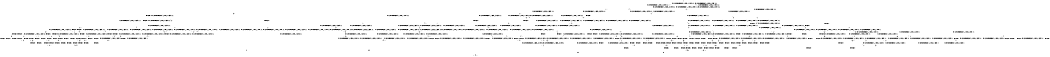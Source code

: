 digraph BCG {
size = "7, 10.5";
center = TRUE;
node [shape = circle];
0 [peripheries = 2];
0 -> 1 [label = "EX !0 !ATOMIC_EXCH_BRANCH (1, +0, TRUE, +0, 1, TRUE) !:0:1:2:"];
0 -> 2 [label = "EX !1 !ATOMIC_EXCH_BRANCH (1, +1, TRUE, +0, 2, TRUE) !:0:1:2:"];
0 -> 3 [label = "EX !2 !ATOMIC_EXCH_BRANCH (1, +0, FALSE, +0, 3, TRUE) !:0:1:2:"];
0 -> 4 [label = "EX !0 !ATOMIC_EXCH_BRANCH (1, +0, TRUE, +0, 1, TRUE) !:0:1:2:"];
1 -> 5 [label = "EX !2 !ATOMIC_EXCH_BRANCH (1, +0, FALSE, +0, 3, TRUE) !:0:1:2:"];
2 -> 6 [label = "EX !0 !ATOMIC_EXCH_BRANCH (1, +0, TRUE, +0, 1, FALSE) !:0:1:2:"];
2 -> 7 [label = "TERMINATE !1"];
2 -> 8 [label = "EX !2 !ATOMIC_EXCH_BRANCH (1, +0, FALSE, +0, 3, FALSE) !:0:1:2:"];
2 -> 9 [label = "EX !0 !ATOMIC_EXCH_BRANCH (1, +0, TRUE, +0, 1, FALSE) !:0:1:2:"];
3 -> 10 [label = "EX !0 !ATOMIC_EXCH_BRANCH (1, +0, TRUE, +0, 1, TRUE) !:0:1:2:"];
3 -> 11 [label = "TERMINATE !2"];
3 -> 12 [label = "EX !1 !ATOMIC_EXCH_BRANCH (1, +1, TRUE, +0, 2, TRUE) !:0:1:2:"];
3 -> 13 [label = "EX !0 !ATOMIC_EXCH_BRANCH (1, +0, TRUE, +0, 1, TRUE) !:0:1:2:"];
4 -> 5 [label = "EX !2 !ATOMIC_EXCH_BRANCH (1, +0, FALSE, +0, 3, TRUE) !:0:1:2:"];
4 -> 14 [label = "EX !1 !ATOMIC_EXCH_BRANCH (1, +1, TRUE, +0, 2, TRUE) !:0:1:2:"];
4 -> 15 [label = "EX !2 !ATOMIC_EXCH_BRANCH (1, +0, FALSE, +0, 3, TRUE) !:0:1:2:"];
4 -> 4 [label = "EX !0 !ATOMIC_EXCH_BRANCH (1, +0, TRUE, +0, 1, TRUE) !:0:1:2:"];
5 -> 10 [label = "EX !0 !ATOMIC_EXCH_BRANCH (1, +0, TRUE, +0, 1, TRUE) !:0:1:2:"];
6 -> 16 [label = "EX !2 !ATOMIC_EXCH_BRANCH (1, +0, FALSE, +0, 3, TRUE) !:0:1:2:"];
7 -> 17 [label = "EX !0 !ATOMIC_EXCH_BRANCH (1, +0, TRUE, +0, 1, FALSE) !:0:2:"];
7 -> 18 [label = "EX !2 !ATOMIC_EXCH_BRANCH (1, +0, FALSE, +0, 3, FALSE) !:0:2:"];
7 -> 19 [label = "EX !0 !ATOMIC_EXCH_BRANCH (1, +0, TRUE, +0, 1, FALSE) !:0:2:"];
8 -> 20 [label = "EX !2 !ATOMIC_EXCH_BRANCH (1, +1, TRUE, +1, 1, TRUE) !:0:1:2:"];
8 -> 21 [label = "TERMINATE !1"];
8 -> 22 [label = "EX !0 !ATOMIC_EXCH_BRANCH (1, +0, TRUE, +0, 1, FALSE) !:0:1:2:"];
8 -> 23 [label = "EX !2 !ATOMIC_EXCH_BRANCH (1, +1, TRUE, +1, 1, TRUE) !:0:1:2:"];
9 -> 16 [label = "EX !2 !ATOMIC_EXCH_BRANCH (1, +0, FALSE, +0, 3, TRUE) !:0:1:2:"];
9 -> 24 [label = "TERMINATE !1"];
9 -> 25 [label = "TERMINATE !0"];
9 -> 26 [label = "EX !2 !ATOMIC_EXCH_BRANCH (1, +0, FALSE, +0, 3, TRUE) !:0:1:2:"];
10 -> 27 [label = "EX !1 !ATOMIC_EXCH_BRANCH (1, +1, TRUE, +0, 2, TRUE) !:0:1:2:"];
11 -> 28 [label = "EX !0 !ATOMIC_EXCH_BRANCH (1, +0, TRUE, +0, 1, TRUE) !:0:1:"];
11 -> 29 [label = "EX !1 !ATOMIC_EXCH_BRANCH (1, +1, TRUE, +0, 2, TRUE) !:0:1:"];
11 -> 30 [label = "EX !0 !ATOMIC_EXCH_BRANCH (1, +0, TRUE, +0, 1, TRUE) !:0:1:"];
12 -> 31 [label = "EX !0 !ATOMIC_EXCH_BRANCH (1, +0, TRUE, +0, 1, FALSE) !:0:1:2:"];
12 -> 32 [label = "TERMINATE !1"];
12 -> 33 [label = "TERMINATE !2"];
12 -> 34 [label = "EX !0 !ATOMIC_EXCH_BRANCH (1, +0, TRUE, +0, 1, FALSE) !:0:1:2:"];
13 -> 27 [label = "EX !1 !ATOMIC_EXCH_BRANCH (1, +1, TRUE, +0, 2, TRUE) !:0:1:2:"];
13 -> 35 [label = "TERMINATE !2"];
13 -> 36 [label = "EX !1 !ATOMIC_EXCH_BRANCH (1, +1, TRUE, +0, 2, TRUE) !:0:1:2:"];
13 -> 13 [label = "EX !0 !ATOMIC_EXCH_BRANCH (1, +0, TRUE, +0, 1, TRUE) !:0:1:2:"];
14 -> 6 [label = "EX !0 !ATOMIC_EXCH_BRANCH (1, +0, TRUE, +0, 1, FALSE) !:0:1:2:"];
14 -> 37 [label = "TERMINATE !1"];
14 -> 38 [label = "EX !2 !ATOMIC_EXCH_BRANCH (1, +0, FALSE, +0, 3, FALSE) !:0:1:2:"];
14 -> 9 [label = "EX !0 !ATOMIC_EXCH_BRANCH (1, +0, TRUE, +0, 1, FALSE) !:0:1:2:"];
15 -> 10 [label = "EX !0 !ATOMIC_EXCH_BRANCH (1, +0, TRUE, +0, 1, TRUE) !:0:1:2:"];
15 -> 35 [label = "TERMINATE !2"];
15 -> 36 [label = "EX !1 !ATOMIC_EXCH_BRANCH (1, +1, TRUE, +0, 2, TRUE) !:0:1:2:"];
15 -> 13 [label = "EX !0 !ATOMIC_EXCH_BRANCH (1, +0, TRUE, +0, 1, TRUE) !:0:1:2:"];
16 -> 39 [label = "TERMINATE !0"];
17 -> 40 [label = "EX !2 !ATOMIC_EXCH_BRANCH (1, +0, FALSE, +0, 3, TRUE) !:0:2:"];
18 -> 41 [label = "EX !2 !ATOMIC_EXCH_BRANCH (1, +1, TRUE, +1, 1, TRUE) !:0:2:"];
18 -> 42 [label = "EX !0 !ATOMIC_EXCH_BRANCH (1, +0, TRUE, +0, 1, FALSE) !:0:2:"];
18 -> 43 [label = "EX !2 !ATOMIC_EXCH_BRANCH (1, +1, TRUE, +1, 1, TRUE) !:0:2:"];
19 -> 40 [label = "EX !2 !ATOMIC_EXCH_BRANCH (1, +0, FALSE, +0, 3, TRUE) !:0:2:"];
19 -> 44 [label = "TERMINATE !0"];
19 -> 45 [label = "EX !2 !ATOMIC_EXCH_BRANCH (1, +0, FALSE, +0, 3, TRUE) !:0:2:"];
20 -> 46 [label = "EX !0 !ATOMIC_EXCH_BRANCH (1, +0, TRUE, +0, 1, FALSE) !:0:1:2:"];
21 -> 41 [label = "EX !2 !ATOMIC_EXCH_BRANCH (1, +1, TRUE, +1, 1, TRUE) !:0:2:"];
21 -> 42 [label = "EX !0 !ATOMIC_EXCH_BRANCH (1, +0, TRUE, +0, 1, FALSE) !:0:2:"];
21 -> 43 [label = "EX !2 !ATOMIC_EXCH_BRANCH (1, +1, TRUE, +1, 1, TRUE) !:0:2:"];
22 -> 47 [label = "EX !2 !ATOMIC_EXCH_BRANCH (1, +1, TRUE, +1, 1, FALSE) !:0:1:2:"];
22 -> 48 [label = "TERMINATE !1"];
22 -> 49 [label = "TERMINATE !0"];
22 -> 50 [label = "EX !2 !ATOMIC_EXCH_BRANCH (1, +1, TRUE, +1, 1, FALSE) !:0:1:2:"];
23 -> 46 [label = "EX !0 !ATOMIC_EXCH_BRANCH (1, +0, TRUE, +0, 1, FALSE) !:0:1:2:"];
23 -> 51 [label = "TERMINATE !1"];
23 -> 52 [label = "EX !0 !ATOMIC_EXCH_BRANCH (1, +0, TRUE, +0, 1, FALSE) !:0:1:2:"];
23 -> 8 [label = "EX !2 !ATOMIC_EXCH_BRANCH (1, +0, FALSE, +0, 3, FALSE) !:0:1:2:"];
24 -> 40 [label = "EX !2 !ATOMIC_EXCH_BRANCH (1, +0, FALSE, +0, 3, TRUE) !:0:2:"];
24 -> 44 [label = "TERMINATE !0"];
24 -> 45 [label = "EX !2 !ATOMIC_EXCH_BRANCH (1, +0, FALSE, +0, 3, TRUE) !:0:2:"];
25 -> 53 [label = "EX !2 !ATOMIC_EXCH_BRANCH (1, +0, FALSE, +0, 3, TRUE) !:1:2:"];
25 -> 44 [label = "TERMINATE !1"];
25 -> 54 [label = "EX !2 !ATOMIC_EXCH_BRANCH (1, +0, FALSE, +0, 3, TRUE) !:1:2:"];
26 -> 39 [label = "TERMINATE !0"];
26 -> 55 [label = "TERMINATE !1"];
26 -> 56 [label = "TERMINATE !2"];
26 -> 57 [label = "TERMINATE !0"];
27 -> 31 [label = "EX !0 !ATOMIC_EXCH_BRANCH (1, +0, TRUE, +0, 1, FALSE) !:0:1:2:"];
28 -> 58 [label = "EX !1 !ATOMIC_EXCH_BRANCH (1, +1, TRUE, +0, 2, TRUE) !:0:1:"];
29 -> 59 [label = "EX !0 !ATOMIC_EXCH_BRANCH (1, +0, TRUE, +0, 1, FALSE) !:0:1:"];
29 -> 60 [label = "TERMINATE !1"];
29 -> 61 [label = "EX !0 !ATOMIC_EXCH_BRANCH (1, +0, TRUE, +0, 1, FALSE) !:0:1:"];
30 -> 58 [label = "EX !1 !ATOMIC_EXCH_BRANCH (1, +1, TRUE, +0, 2, TRUE) !:0:1:"];
30 -> 62 [label = "EX !1 !ATOMIC_EXCH_BRANCH (1, +1, TRUE, +0, 2, TRUE) !:0:1:"];
30 -> 30 [label = "EX !0 !ATOMIC_EXCH_BRANCH (1, +0, TRUE, +0, 1, TRUE) !:0:1:"];
31 -> 39 [label = "TERMINATE !0"];
32 -> 63 [label = "EX !0 !ATOMIC_EXCH_BRANCH (1, +0, TRUE, +0, 1, FALSE) !:0:2:"];
32 -> 60 [label = "TERMINATE !2"];
32 -> 64 [label = "EX !0 !ATOMIC_EXCH_BRANCH (1, +0, TRUE, +0, 1, FALSE) !:0:2:"];
33 -> 59 [label = "EX !0 !ATOMIC_EXCH_BRANCH (1, +0, TRUE, +0, 1, FALSE) !:0:1:"];
33 -> 60 [label = "TERMINATE !1"];
33 -> 61 [label = "EX !0 !ATOMIC_EXCH_BRANCH (1, +0, TRUE, +0, 1, FALSE) !:0:1:"];
34 -> 39 [label = "TERMINATE !0"];
34 -> 55 [label = "TERMINATE !1"];
34 -> 56 [label = "TERMINATE !2"];
34 -> 57 [label = "TERMINATE !0"];
35 -> 28 [label = "EX !0 !ATOMIC_EXCH_BRANCH (1, +0, TRUE, +0, 1, TRUE) !:0:1:"];
35 -> 62 [label = "EX !1 !ATOMIC_EXCH_BRANCH (1, +1, TRUE, +0, 2, TRUE) !:0:1:"];
35 -> 30 [label = "EX !0 !ATOMIC_EXCH_BRANCH (1, +0, TRUE, +0, 1, TRUE) !:0:1:"];
36 -> 31 [label = "EX !0 !ATOMIC_EXCH_BRANCH (1, +0, TRUE, +0, 1, FALSE) !:0:1:2:"];
36 -> 65 [label = "TERMINATE !1"];
36 -> 66 [label = "TERMINATE !2"];
36 -> 34 [label = "EX !0 !ATOMIC_EXCH_BRANCH (1, +0, TRUE, +0, 1, FALSE) !:0:1:2:"];
37 -> 17 [label = "EX !0 !ATOMIC_EXCH_BRANCH (1, +0, TRUE, +0, 1, FALSE) !:0:2:"];
37 -> 67 [label = "EX !2 !ATOMIC_EXCH_BRANCH (1, +0, FALSE, +0, 3, FALSE) !:0:2:"];
37 -> 19 [label = "EX !0 !ATOMIC_EXCH_BRANCH (1, +0, TRUE, +0, 1, FALSE) !:0:2:"];
38 -> 68 [label = "EX !0 !ATOMIC_EXCH_BRANCH (1, +0, TRUE, +0, 1, FALSE) !:0:1:2:"];
38 -> 69 [label = "TERMINATE !1"];
38 -> 70 [label = "EX !2 !ATOMIC_EXCH_BRANCH (1, +1, TRUE, +1, 1, TRUE) !:0:1:2:"];
38 -> 22 [label = "EX !0 !ATOMIC_EXCH_BRANCH (1, +0, TRUE, +0, 1, FALSE) !:0:1:2:"];
39 -> 71 [label = "TERMINATE !2"];
40 -> 72 [label = "TERMINATE !0"];
41 -> 73 [label = "EX !0 !ATOMIC_EXCH_BRANCH (1, +0, TRUE, +0, 1, FALSE) !:0:2:"];
42 -> 74 [label = "EX !2 !ATOMIC_EXCH_BRANCH (1, +1, TRUE, +1, 1, FALSE) !:0:2:"];
42 -> 75 [label = "TERMINATE !0"];
42 -> 76 [label = "EX !2 !ATOMIC_EXCH_BRANCH (1, +1, TRUE, +1, 1, FALSE) !:0:2:"];
43 -> 73 [label = "EX !0 !ATOMIC_EXCH_BRANCH (1, +0, TRUE, +0, 1, FALSE) !:0:2:"];
43 -> 77 [label = "EX !0 !ATOMIC_EXCH_BRANCH (1, +0, TRUE, +0, 1, FALSE) !:0:2:"];
43 -> 18 [label = "EX !2 !ATOMIC_EXCH_BRANCH (1, +0, FALSE, +0, 3, FALSE) !:0:2:"];
44 -> 78 [label = "EX !2 !ATOMIC_EXCH_BRANCH (1, +0, FALSE, +0, 3, TRUE) !:2:"];
44 -> 79 [label = "EX !2 !ATOMIC_EXCH_BRANCH (1, +0, FALSE, +0, 3, TRUE) !:2:"];
45 -> 72 [label = "TERMINATE !0"];
45 -> 80 [label = "TERMINATE !2"];
45 -> 81 [label = "TERMINATE !0"];
46 -> 16 [label = "EX !2 !ATOMIC_EXCH_BRANCH (1, +0, FALSE, +0, 3, TRUE) !:0:1:2:"];
47 -> 82 [label = "TERMINATE !0"];
48 -> 74 [label = "EX !2 !ATOMIC_EXCH_BRANCH (1, +1, TRUE, +1, 1, FALSE) !:0:2:"];
48 -> 75 [label = "TERMINATE !0"];
48 -> 76 [label = "EX !2 !ATOMIC_EXCH_BRANCH (1, +1, TRUE, +1, 1, FALSE) !:0:2:"];
49 -> 83 [label = "EX !2 !ATOMIC_EXCH_BRANCH (1, +1, TRUE, +1, 1, FALSE) !:1:2:"];
49 -> 75 [label = "TERMINATE !1"];
49 -> 84 [label = "EX !2 !ATOMIC_EXCH_BRANCH (1, +1, TRUE, +1, 1, FALSE) !:1:2:"];
50 -> 82 [label = "TERMINATE !0"];
50 -> 85 [label = "TERMINATE !1"];
50 -> 86 [label = "TERMINATE !2"];
50 -> 87 [label = "TERMINATE !0"];
51 -> 88 [label = "EX !2 !ATOMIC_EXCH_BRANCH (1, +0, FALSE, +0, 3, FALSE) !:0:2:"];
51 -> 77 [label = "EX !0 !ATOMIC_EXCH_BRANCH (1, +0, TRUE, +0, 1, FALSE) !:0:2:"];
51 -> 18 [label = "EX !2 !ATOMIC_EXCH_BRANCH (1, +0, FALSE, +0, 3, FALSE) !:0:2:"];
52 -> 16 [label = "EX !2 !ATOMIC_EXCH_BRANCH (1, +0, FALSE, +0, 3, TRUE) !:0:1:2:"];
52 -> 89 [label = "TERMINATE !1"];
52 -> 90 [label = "TERMINATE !0"];
52 -> 26 [label = "EX !2 !ATOMIC_EXCH_BRANCH (1, +0, FALSE, +0, 3, TRUE) !:0:1:2:"];
53 -> 71 [label = "TERMINATE !2"];
54 -> 71 [label = "TERMINATE !2"];
54 -> 81 [label = "TERMINATE !1"];
54 -> 91 [label = "TERMINATE !2"];
55 -> 72 [label = "TERMINATE !0"];
55 -> 80 [label = "TERMINATE !2"];
55 -> 81 [label = "TERMINATE !0"];
56 -> 71 [label = "TERMINATE !0"];
56 -> 80 [label = "TERMINATE !1"];
56 -> 91 [label = "TERMINATE !0"];
57 -> 71 [label = "TERMINATE !2"];
57 -> 81 [label = "TERMINATE !1"];
57 -> 91 [label = "TERMINATE !2"];
58 -> 59 [label = "EX !0 !ATOMIC_EXCH_BRANCH (1, +0, TRUE, +0, 1, FALSE) !:0:1:"];
59 -> 71 [label = "TERMINATE !0"];
60 -> 92 [label = "EX !0 !ATOMIC_EXCH_BRANCH (1, +0, TRUE, +0, 1, FALSE) !:0:"];
60 -> 93 [label = "EX !0 !ATOMIC_EXCH_BRANCH (1, +0, TRUE, +0, 1, FALSE) !:0:"];
61 -> 71 [label = "TERMINATE !0"];
61 -> 80 [label = "TERMINATE !1"];
61 -> 91 [label = "TERMINATE !0"];
62 -> 59 [label = "EX !0 !ATOMIC_EXCH_BRANCH (1, +0, TRUE, +0, 1, FALSE) !:0:1:"];
62 -> 94 [label = "TERMINATE !1"];
62 -> 61 [label = "EX !0 !ATOMIC_EXCH_BRANCH (1, +0, TRUE, +0, 1, FALSE) !:0:1:"];
63 -> 72 [label = "TERMINATE !0"];
64 -> 72 [label = "TERMINATE !0"];
64 -> 80 [label = "TERMINATE !2"];
64 -> 81 [label = "TERMINATE !0"];
65 -> 63 [label = "EX !0 !ATOMIC_EXCH_BRANCH (1, +0, TRUE, +0, 1, FALSE) !:0:2:"];
65 -> 94 [label = "TERMINATE !2"];
65 -> 64 [label = "EX !0 !ATOMIC_EXCH_BRANCH (1, +0, TRUE, +0, 1, FALSE) !:0:2:"];
66 -> 59 [label = "EX !0 !ATOMIC_EXCH_BRANCH (1, +0, TRUE, +0, 1, FALSE) !:0:1:"];
66 -> 94 [label = "TERMINATE !1"];
66 -> 61 [label = "EX !0 !ATOMIC_EXCH_BRANCH (1, +0, TRUE, +0, 1, FALSE) !:0:1:"];
67 -> 95 [label = "EX !0 !ATOMIC_EXCH_BRANCH (1, +0, TRUE, +0, 1, FALSE) !:0:2:"];
67 -> 96 [label = "EX !2 !ATOMIC_EXCH_BRANCH (1, +1, TRUE, +1, 1, TRUE) !:0:2:"];
67 -> 42 [label = "EX !0 !ATOMIC_EXCH_BRANCH (1, +0, TRUE, +0, 1, FALSE) !:0:2:"];
68 -> 47 [label = "EX !2 !ATOMIC_EXCH_BRANCH (1, +1, TRUE, +1, 1, FALSE) !:0:1:2:"];
69 -> 95 [label = "EX !0 !ATOMIC_EXCH_BRANCH (1, +0, TRUE, +0, 1, FALSE) !:0:2:"];
69 -> 96 [label = "EX !2 !ATOMIC_EXCH_BRANCH (1, +1, TRUE, +1, 1, TRUE) !:0:2:"];
69 -> 42 [label = "EX !0 !ATOMIC_EXCH_BRANCH (1, +0, TRUE, +0, 1, FALSE) !:0:2:"];
70 -> 46 [label = "EX !0 !ATOMIC_EXCH_BRANCH (1, +0, TRUE, +0, 1, FALSE) !:0:1:2:"];
70 -> 97 [label = "TERMINATE !1"];
70 -> 38 [label = "EX !2 !ATOMIC_EXCH_BRANCH (1, +0, FALSE, +0, 3, FALSE) !:0:1:2:"];
70 -> 52 [label = "EX !0 !ATOMIC_EXCH_BRANCH (1, +0, TRUE, +0, 1, FALSE) !:0:1:2:"];
71 -> 98 [label = "TERMINATE !1"];
72 -> 98 [label = "TERMINATE !2"];
73 -> 40 [label = "EX !2 !ATOMIC_EXCH_BRANCH (1, +0, FALSE, +0, 3, TRUE) !:0:2:"];
74 -> 99 [label = "TERMINATE !0"];
75 -> 100 [label = "EX !2 !ATOMIC_EXCH_BRANCH (1, +1, TRUE, +1, 1, FALSE) !:2:"];
75 -> 101 [label = "EX !2 !ATOMIC_EXCH_BRANCH (1, +1, TRUE, +1, 1, FALSE) !:2:"];
76 -> 99 [label = "TERMINATE !0"];
76 -> 102 [label = "TERMINATE !2"];
76 -> 103 [label = "TERMINATE !0"];
77 -> 40 [label = "EX !2 !ATOMIC_EXCH_BRANCH (1, +0, FALSE, +0, 3, TRUE) !:0:2:"];
77 -> 104 [label = "TERMINATE !0"];
77 -> 45 [label = "EX !2 !ATOMIC_EXCH_BRANCH (1, +0, FALSE, +0, 3, TRUE) !:0:2:"];
78 -> 98 [label = "TERMINATE !2"];
79 -> 98 [label = "TERMINATE !2"];
79 -> 105 [label = "TERMINATE !2"];
80 -> 98 [label = "TERMINATE !0"];
80 -> 105 [label = "TERMINATE !0"];
81 -> 98 [label = "TERMINATE !2"];
81 -> 105 [label = "TERMINATE !2"];
82 -> 106 [label = "TERMINATE !2"];
83 -> 106 [label = "TERMINATE !2"];
84 -> 106 [label = "TERMINATE !2"];
84 -> 103 [label = "TERMINATE !1"];
84 -> 107 [label = "TERMINATE !2"];
85 -> 99 [label = "TERMINATE !0"];
85 -> 102 [label = "TERMINATE !2"];
85 -> 103 [label = "TERMINATE !0"];
86 -> 106 [label = "TERMINATE !0"];
86 -> 102 [label = "TERMINATE !1"];
86 -> 107 [label = "TERMINATE !0"];
87 -> 106 [label = "TERMINATE !2"];
87 -> 103 [label = "TERMINATE !1"];
87 -> 107 [label = "TERMINATE !2"];
88 -> 41 [label = "EX !2 !ATOMIC_EXCH_BRANCH (1, +1, TRUE, +1, 1, TRUE) !:0:2:"];
89 -> 40 [label = "EX !2 !ATOMIC_EXCH_BRANCH (1, +0, FALSE, +0, 3, TRUE) !:0:2:"];
89 -> 104 [label = "TERMINATE !0"];
89 -> 45 [label = "EX !2 !ATOMIC_EXCH_BRANCH (1, +0, FALSE, +0, 3, TRUE) !:0:2:"];
90 -> 53 [label = "EX !2 !ATOMIC_EXCH_BRANCH (1, +0, FALSE, +0, 3, TRUE) !:1:2:"];
90 -> 104 [label = "TERMINATE !1"];
90 -> 54 [label = "EX !2 !ATOMIC_EXCH_BRANCH (1, +0, FALSE, +0, 3, TRUE) !:1:2:"];
91 -> 98 [label = "TERMINATE !1"];
91 -> 105 [label = "TERMINATE !1"];
92 -> 98 [label = "TERMINATE !0"];
93 -> 98 [label = "TERMINATE !0"];
93 -> 105 [label = "TERMINATE !0"];
94 -> 92 [label = "EX !0 !ATOMIC_EXCH_BRANCH (1, +0, TRUE, +0, 1, FALSE) !:0:"];
94 -> 93 [label = "EX !0 !ATOMIC_EXCH_BRANCH (1, +0, TRUE, +0, 1, FALSE) !:0:"];
95 -> 74 [label = "EX !2 !ATOMIC_EXCH_BRANCH (1, +1, TRUE, +1, 1, FALSE) !:0:2:"];
96 -> 73 [label = "EX !0 !ATOMIC_EXCH_BRANCH (1, +0, TRUE, +0, 1, FALSE) !:0:2:"];
96 -> 67 [label = "EX !2 !ATOMIC_EXCH_BRANCH (1, +0, FALSE, +0, 3, FALSE) !:0:2:"];
96 -> 77 [label = "EX !0 !ATOMIC_EXCH_BRANCH (1, +0, TRUE, +0, 1, FALSE) !:0:2:"];
97 -> 73 [label = "EX !0 !ATOMIC_EXCH_BRANCH (1, +0, TRUE, +0, 1, FALSE) !:0:2:"];
97 -> 67 [label = "EX !2 !ATOMIC_EXCH_BRANCH (1, +0, FALSE, +0, 3, FALSE) !:0:2:"];
97 -> 77 [label = "EX !0 !ATOMIC_EXCH_BRANCH (1, +0, TRUE, +0, 1, FALSE) !:0:2:"];
98 -> 108 [label = "exit"];
99 -> 109 [label = "TERMINATE !2"];
100 -> 109 [label = "TERMINATE !2"];
101 -> 109 [label = "TERMINATE !2"];
101 -> 110 [label = "TERMINATE !2"];
102 -> 109 [label = "TERMINATE !0"];
102 -> 110 [label = "TERMINATE !0"];
103 -> 109 [label = "TERMINATE !2"];
103 -> 110 [label = "TERMINATE !2"];
104 -> 78 [label = "EX !2 !ATOMIC_EXCH_BRANCH (1, +0, FALSE, +0, 3, TRUE) !:2:"];
104 -> 79 [label = "EX !2 !ATOMIC_EXCH_BRANCH (1, +0, FALSE, +0, 3, TRUE) !:2:"];
105 -> 108 [label = "exit"];
106 -> 109 [label = "TERMINATE !1"];
107 -> 109 [label = "TERMINATE !1"];
107 -> 110 [label = "TERMINATE !1"];
109 -> 108 [label = "exit"];
110 -> 108 [label = "exit"];
}
